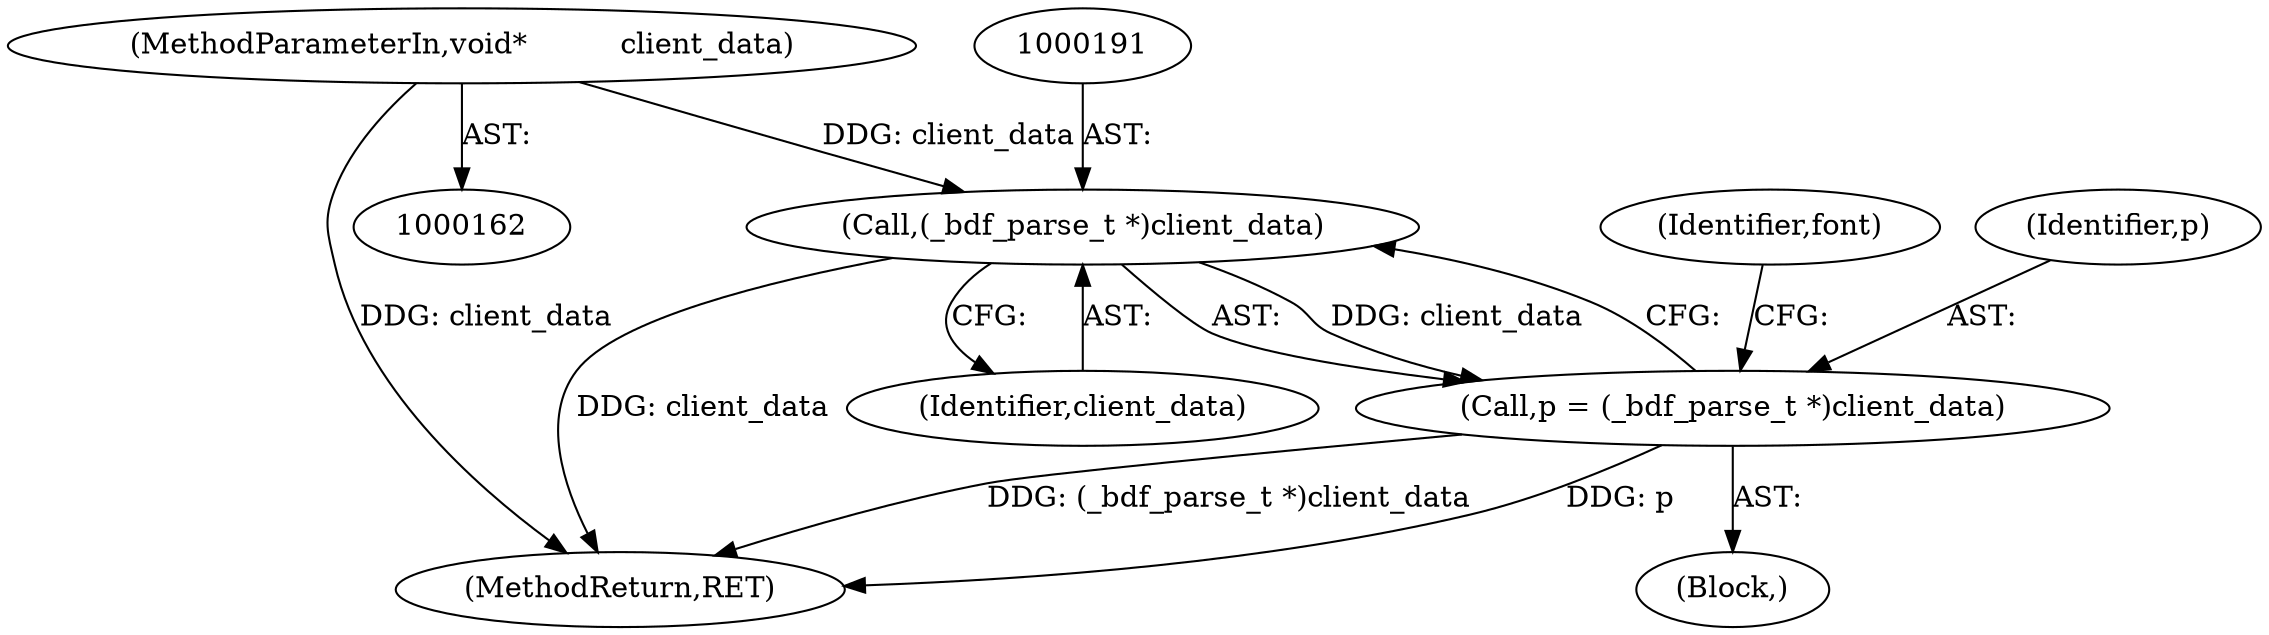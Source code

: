digraph "0_savannah_7f2e4f4f553f6836be7683f66226afac3fa979b8@pointer" {
"1000190" [label="(Call,(_bdf_parse_t *)client_data)"];
"1000167" [label="(MethodParameterIn,void*          client_data)"];
"1000188" [label="(Call,p = (_bdf_parse_t *)client_data)"];
"1000190" [label="(Call,(_bdf_parse_t *)client_data)"];
"1001562" [label="(MethodReturn,RET)"];
"1000194" [label="(Identifier,font)"];
"1000189" [label="(Identifier,p)"];
"1000167" [label="(MethodParameterIn,void*          client_data)"];
"1000188" [label="(Call,p = (_bdf_parse_t *)client_data)"];
"1000168" [label="(Block,)"];
"1000192" [label="(Identifier,client_data)"];
"1000190" -> "1000188"  [label="AST: "];
"1000190" -> "1000192"  [label="CFG: "];
"1000191" -> "1000190"  [label="AST: "];
"1000192" -> "1000190"  [label="AST: "];
"1000188" -> "1000190"  [label="CFG: "];
"1000190" -> "1001562"  [label="DDG: client_data"];
"1000190" -> "1000188"  [label="DDG: client_data"];
"1000167" -> "1000190"  [label="DDG: client_data"];
"1000167" -> "1000162"  [label="AST: "];
"1000167" -> "1001562"  [label="DDG: client_data"];
"1000188" -> "1000168"  [label="AST: "];
"1000189" -> "1000188"  [label="AST: "];
"1000194" -> "1000188"  [label="CFG: "];
"1000188" -> "1001562"  [label="DDG: (_bdf_parse_t *)client_data"];
"1000188" -> "1001562"  [label="DDG: p"];
}
